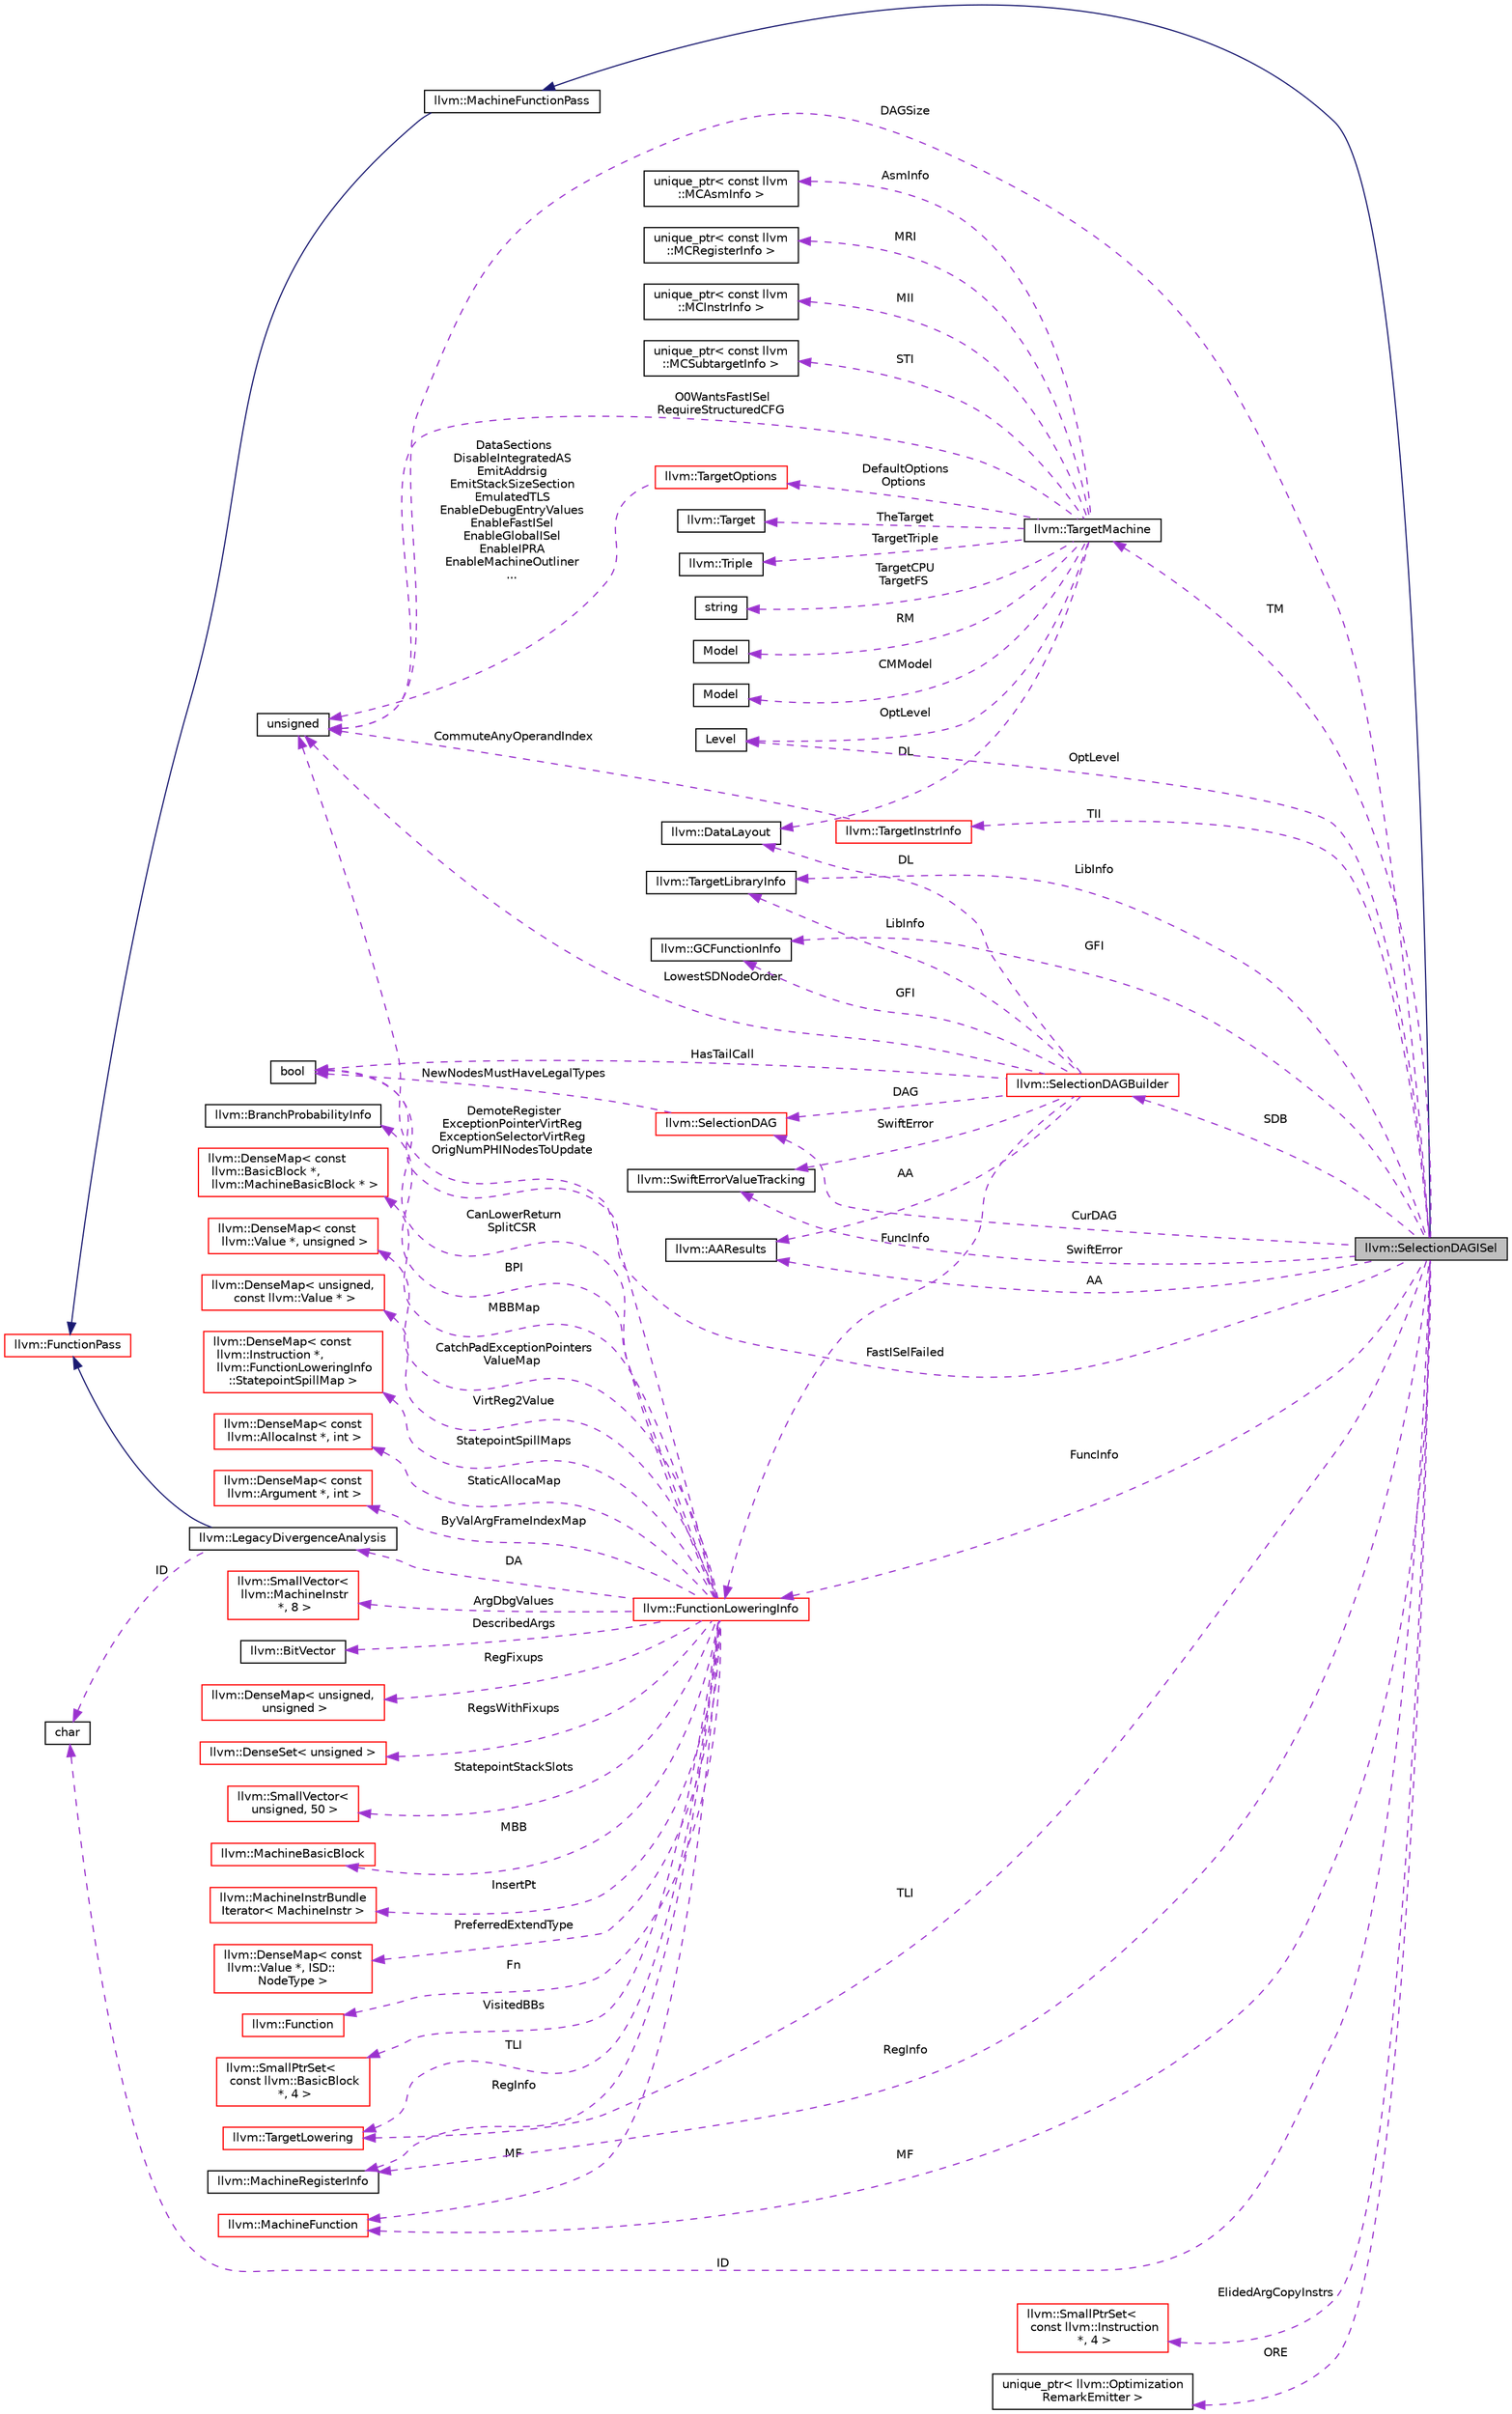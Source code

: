 digraph "llvm::SelectionDAGISel"
{
 // LATEX_PDF_SIZE
  bgcolor="transparent";
  edge [fontname="Helvetica",fontsize="10",labelfontname="Helvetica",labelfontsize="10"];
  node [fontname="Helvetica",fontsize="10",shape="box"];
  rankdir="LR";
  Node1 [label="llvm::SelectionDAGISel",height=0.2,width=0.4,color="black", fillcolor="grey75", style="filled", fontcolor="black",tooltip="SelectionDAGISel - This is the common base class used for SelectionDAG-based pattern-matching instruc..."];
  Node2 -> Node1 [dir="back",color="midnightblue",fontsize="10",style="solid",fontname="Helvetica"];
  Node2 [label="llvm::MachineFunctionPass",height=0.2,width=0.4,color="black",URL="$classllvm_1_1MachineFunctionPass.html",tooltip="MachineFunctionPass - This class adapts the FunctionPass interface to allow convenient creation of pa..."];
  Node3 -> Node2 [dir="back",color="midnightblue",fontsize="10",style="solid",fontname="Helvetica"];
  Node3 [label="llvm::FunctionPass",height=0.2,width=0.4,color="red",URL="$classllvm_1_1FunctionPass.html",tooltip="FunctionPass class - This class is used to implement most global optimizations."];
  Node5 -> Node1 [dir="back",color="darkorchid3",fontsize="10",style="dashed",label=" TM" ,fontname="Helvetica"];
  Node5 [label="llvm::TargetMachine",height=0.2,width=0.4,color="black",URL="$classllvm_1_1TargetMachine.html",tooltip="Primary interface to the complete machine description for the target machine."];
  Node6 -> Node5 [dir="back",color="darkorchid3",fontsize="10",style="dashed",label=" TheTarget" ,fontname="Helvetica"];
  Node6 [label="llvm::Target",height=0.2,width=0.4,color="black",URL="$classllvm_1_1Target.html",tooltip="Target - Wrapper for Target specific information."];
  Node7 -> Node5 [dir="back",color="darkorchid3",fontsize="10",style="dashed",label=" DL" ,fontname="Helvetica"];
  Node7 [label="llvm::DataLayout",height=0.2,width=0.4,color="black",URL="$classllvm_1_1DataLayout.html",tooltip="A parsed version of the target data layout string in and methods for querying it."];
  Node8 -> Node5 [dir="back",color="darkorchid3",fontsize="10",style="dashed",label=" TargetTriple" ,fontname="Helvetica"];
  Node8 [label="llvm::Triple",height=0.2,width=0.4,color="black",URL="$classllvm_1_1Triple.html",tooltip="Triple - Helper class for working with autoconf configuration names."];
  Node9 -> Node5 [dir="back",color="darkorchid3",fontsize="10",style="dashed",label=" TargetCPU\nTargetFS" ,fontname="Helvetica"];
  Node9 [label="string",height=0.2,width=0.4,color="black",tooltip=" "];
  Node10 -> Node5 [dir="back",color="darkorchid3",fontsize="10",style="dashed",label=" RM" ,fontname="Helvetica"];
  Node10 [label="Model",height=0.2,width=0.4,color="black",tooltip=" "];
  Node11 -> Node5 [dir="back",color="darkorchid3",fontsize="10",style="dashed",label=" CMModel" ,fontname="Helvetica"];
  Node11 [label="Model",height=0.2,width=0.4,color="black",tooltip=" "];
  Node12 -> Node5 [dir="back",color="darkorchid3",fontsize="10",style="dashed",label=" OptLevel" ,fontname="Helvetica"];
  Node12 [label="Level",height=0.2,width=0.4,color="black",tooltip=" "];
  Node13 -> Node5 [dir="back",color="darkorchid3",fontsize="10",style="dashed",label=" AsmInfo" ,fontname="Helvetica"];
  Node13 [label="unique_ptr\< const llvm\l::MCAsmInfo \>",height=0.2,width=0.4,color="black",tooltip=" "];
  Node14 -> Node5 [dir="back",color="darkorchid3",fontsize="10",style="dashed",label=" MRI" ,fontname="Helvetica"];
  Node14 [label="unique_ptr\< const llvm\l::MCRegisterInfo \>",height=0.2,width=0.4,color="black",tooltip=" "];
  Node15 -> Node5 [dir="back",color="darkorchid3",fontsize="10",style="dashed",label=" MII" ,fontname="Helvetica"];
  Node15 [label="unique_ptr\< const llvm\l::MCInstrInfo \>",height=0.2,width=0.4,color="black",tooltip=" "];
  Node16 -> Node5 [dir="back",color="darkorchid3",fontsize="10",style="dashed",label=" STI" ,fontname="Helvetica"];
  Node16 [label="unique_ptr\< const llvm\l::MCSubtargetInfo \>",height=0.2,width=0.4,color="black",tooltip=" "];
  Node17 -> Node5 [dir="back",color="darkorchid3",fontsize="10",style="dashed",label=" O0WantsFastISel\nRequireStructuredCFG" ,fontname="Helvetica"];
  Node17 [label="unsigned",height=0.2,width=0.4,color="black",URL="$classunsigned.html",tooltip=" "];
  Node18 -> Node5 [dir="back",color="darkorchid3",fontsize="10",style="dashed",label=" DefaultOptions\nOptions" ,fontname="Helvetica"];
  Node18 [label="llvm::TargetOptions",height=0.2,width=0.4,color="red",URL="$classllvm_1_1TargetOptions.html",tooltip=" "];
  Node17 -> Node18 [dir="back",color="darkorchid3",fontsize="10",style="dashed",label=" DataSections\nDisableIntegratedAS\nEmitAddrsig\nEmitStackSizeSection\nEmulatedTLS\nEnableDebugEntryValues\nEnableFastISel\nEnableGlobalISel\nEnableIPRA\nEnableMachineOutliner\n..." ,fontname="Helvetica"];
  Node32 -> Node1 [dir="back",color="darkorchid3",fontsize="10",style="dashed",label=" LibInfo" ,fontname="Helvetica"];
  Node32 [label="llvm::TargetLibraryInfo",height=0.2,width=0.4,color="black",URL="$classllvm_1_1TargetLibraryInfo.html",tooltip="Provides information about what library functions are available for the current target."];
  Node33 -> Node1 [dir="back",color="darkorchid3",fontsize="10",style="dashed",label=" FuncInfo" ,fontname="Helvetica"];
  Node33 [label="llvm::FunctionLoweringInfo",height=0.2,width=0.4,color="red",URL="$classllvm_1_1FunctionLoweringInfo.html",tooltip="FunctionLoweringInfo - This contains information that is global to a function that is used when lower..."];
  Node34 -> Node33 [dir="back",color="darkorchid3",fontsize="10",style="dashed",label=" Fn" ,fontname="Helvetica"];
  Node34 [label="llvm::Function",height=0.2,width=0.4,color="red",URL="$classllvm_1_1Function.html",tooltip=" "];
  Node50 -> Node33 [dir="back",color="darkorchid3",fontsize="10",style="dashed",label=" MF" ,fontname="Helvetica"];
  Node50 [label="llvm::MachineFunction",height=0.2,width=0.4,color="red",URL="$classllvm_1_1MachineFunction.html",tooltip=" "];
  Node66 -> Node33 [dir="back",color="darkorchid3",fontsize="10",style="dashed",label=" TLI" ,fontname="Helvetica"];
  Node66 [label="llvm::TargetLowering",height=0.2,width=0.4,color="red",URL="$classllvm_1_1TargetLowering.html",tooltip="This class defines information used to lower LLVM code to legal SelectionDAG operators that the targe..."];
  Node69 -> Node33 [dir="back",color="darkorchid3",fontsize="10",style="dashed",label=" RegInfo" ,fontname="Helvetica"];
  Node69 [label="llvm::MachineRegisterInfo",height=0.2,width=0.4,color="black",URL="$classllvm_1_1MachineRegisterInfo.html",tooltip="MachineRegisterInfo - Keep track of information for virtual and physical registers,..."];
  Node70 -> Node33 [dir="back",color="darkorchid3",fontsize="10",style="dashed",label=" BPI" ,fontname="Helvetica"];
  Node70 [label="llvm::BranchProbabilityInfo",height=0.2,width=0.4,color="black",URL="$classllvm_1_1BranchProbabilityInfo.html",tooltip="Analysis providing branch probability information."];
  Node71 -> Node33 [dir="back",color="darkorchid3",fontsize="10",style="dashed",label=" DA" ,fontname="Helvetica"];
  Node71 [label="llvm::LegacyDivergenceAnalysis",height=0.2,width=0.4,color="black",URL="$classllvm_1_1LegacyDivergenceAnalysis.html",tooltip=" "];
  Node3 -> Node71 [dir="back",color="midnightblue",fontsize="10",style="solid",fontname="Helvetica"];
  Node60 -> Node71 [dir="back",color="darkorchid3",fontsize="10",style="dashed",label=" ID" ,fontname="Helvetica"];
  Node60 [label="char",height=0.2,width=0.4,color="black",URL="$classchar.html",tooltip=" "];
  Node29 -> Node33 [dir="back",color="darkorchid3",fontsize="10",style="dashed",label=" CanLowerReturn\nSplitCSR" ,fontname="Helvetica"];
  Node29 [label="bool",height=0.2,width=0.4,color="black",URL="$classbool.html",tooltip=" "];
  Node17 -> Node33 [dir="back",color="darkorchid3",fontsize="10",style="dashed",label=" DemoteRegister\nExceptionPointerVirtReg\nExceptionSelectorVirtReg\nOrigNumPHINodesToUpdate" ,fontname="Helvetica"];
  Node72 -> Node33 [dir="back",color="darkorchid3",fontsize="10",style="dashed",label=" MBBMap" ,fontname="Helvetica"];
  Node72 [label="llvm::DenseMap\< const\l llvm::BasicBlock *,\l llvm::MachineBasicBlock * \>",height=0.2,width=0.4,color="red",URL="$classllvm_1_1DenseMap.html",tooltip=" "];
  Node77 -> Node33 [dir="back",color="darkorchid3",fontsize="10",style="dashed",label=" CatchPadExceptionPointers\nValueMap" ,fontname="Helvetica"];
  Node77 [label="llvm::DenseMap\< const\l llvm::Value *, unsigned \>",height=0.2,width=0.4,color="red",URL="$classllvm_1_1DenseMap.html",tooltip=" "];
  Node79 -> Node33 [dir="back",color="darkorchid3",fontsize="10",style="dashed",label=" VirtReg2Value" ,fontname="Helvetica"];
  Node79 [label="llvm::DenseMap\< unsigned,\l const llvm::Value * \>",height=0.2,width=0.4,color="red",URL="$classllvm_1_1DenseMap.html",tooltip=" "];
  Node81 -> Node33 [dir="back",color="darkorchid3",fontsize="10",style="dashed",label=" StatepointSpillMaps" ,fontname="Helvetica"];
  Node81 [label="llvm::DenseMap\< const\l llvm::Instruction *,\l llvm::FunctionLoweringInfo\l::StatepointSpillMap \>",height=0.2,width=0.4,color="red",URL="$classllvm_1_1DenseMap.html",tooltip=" "];
  Node83 -> Node33 [dir="back",color="darkorchid3",fontsize="10",style="dashed",label=" StaticAllocaMap" ,fontname="Helvetica"];
  Node83 [label="llvm::DenseMap\< const\l llvm::AllocaInst *, int \>",height=0.2,width=0.4,color="red",URL="$classllvm_1_1DenseMap.html",tooltip=" "];
  Node85 -> Node33 [dir="back",color="darkorchid3",fontsize="10",style="dashed",label=" ByValArgFrameIndexMap" ,fontname="Helvetica"];
  Node85 [label="llvm::DenseMap\< const\l llvm::Argument *, int \>",height=0.2,width=0.4,color="red",URL="$classllvm_1_1DenseMap.html",tooltip=" "];
  Node87 -> Node33 [dir="back",color="darkorchid3",fontsize="10",style="dashed",label=" ArgDbgValues" ,fontname="Helvetica"];
  Node87 [label="llvm::SmallVector\<\l llvm::MachineInstr\l *, 8 \>",height=0.2,width=0.4,color="red",URL="$classllvm_1_1SmallVector.html",tooltip=" "];
  Node90 -> Node33 [dir="back",color="darkorchid3",fontsize="10",style="dashed",label=" DescribedArgs" ,fontname="Helvetica"];
  Node90 [label="llvm::BitVector",height=0.2,width=0.4,color="black",URL="$classllvm_1_1BitVector.html",tooltip=" "];
  Node91 -> Node33 [dir="back",color="darkorchid3",fontsize="10",style="dashed",label=" RegFixups" ,fontname="Helvetica"];
  Node91 [label="llvm::DenseMap\< unsigned,\l unsigned \>",height=0.2,width=0.4,color="red",URL="$classllvm_1_1DenseMap.html",tooltip=" "];
  Node93 -> Node33 [dir="back",color="darkorchid3",fontsize="10",style="dashed",label=" RegsWithFixups" ,fontname="Helvetica"];
  Node93 [label="llvm::DenseSet\< unsigned \>",height=0.2,width=0.4,color="red",URL="$classllvm_1_1DenseSet.html",tooltip=" "];
  Node97 -> Node33 [dir="back",color="darkorchid3",fontsize="10",style="dashed",label=" StatepointStackSlots" ,fontname="Helvetica"];
  Node97 [label="llvm::SmallVector\<\l unsigned, 50 \>",height=0.2,width=0.4,color="red",URL="$classllvm_1_1SmallVector.html",tooltip=" "];
  Node100 -> Node33 [dir="back",color="darkorchid3",fontsize="10",style="dashed",label=" MBB" ,fontname="Helvetica"];
  Node100 [label="llvm::MachineBasicBlock",height=0.2,width=0.4,color="red",URL="$classllvm_1_1MachineBasicBlock.html",tooltip=" "];
  Node106 -> Node33 [dir="back",color="darkorchid3",fontsize="10",style="dashed",label=" InsertPt" ,fontname="Helvetica"];
  Node106 [label="llvm::MachineInstrBundle\lIterator\< MachineInstr \>",height=0.2,width=0.4,color="red",URL="$classllvm_1_1MachineInstrBundleIterator.html",tooltip=" "];
  Node109 -> Node33 [dir="back",color="darkorchid3",fontsize="10",style="dashed",label=" PreferredExtendType" ,fontname="Helvetica"];
  Node109 [label="llvm::DenseMap\< const\l llvm::Value *, ISD::\lNodeType \>",height=0.2,width=0.4,color="red",URL="$classllvm_1_1DenseMap.html",tooltip=" "];
  Node111 -> Node33 [dir="back",color="darkorchid3",fontsize="10",style="dashed",label=" VisitedBBs" ,fontname="Helvetica"];
  Node111 [label="llvm::SmallPtrSet\<\l const llvm::BasicBlock\l *, 4 \>",height=0.2,width=0.4,color="red",URL="$classllvm_1_1SmallPtrSet.html",tooltip=" "];
  Node118 -> Node1 [dir="back",color="darkorchid3",fontsize="10",style="dashed",label=" SwiftError" ,fontname="Helvetica"];
  Node118 [label="llvm::SwiftErrorValueTracking",height=0.2,width=0.4,color="black",URL="$classllvm_1_1SwiftErrorValueTracking.html",tooltip=" "];
  Node50 -> Node1 [dir="back",color="darkorchid3",fontsize="10",style="dashed",label=" MF" ,fontname="Helvetica"];
  Node69 -> Node1 [dir="back",color="darkorchid3",fontsize="10",style="dashed",label=" RegInfo" ,fontname="Helvetica"];
  Node119 -> Node1 [dir="back",color="darkorchid3",fontsize="10",style="dashed",label=" CurDAG" ,fontname="Helvetica"];
  Node119 [label="llvm::SelectionDAG",height=0.2,width=0.4,color="red",URL="$classllvm_1_1SelectionDAG.html",tooltip="This is used to represent a portion of an LLVM function in a low-level Data Dependence DAG representa..."];
  Node29 -> Node119 [dir="back",color="darkorchid3",fontsize="10",style="dashed",label=" NewNodesMustHaveLegalTypes" ,fontname="Helvetica"];
  Node121 -> Node1 [dir="back",color="darkorchid3",fontsize="10",style="dashed",label=" SDB" ,fontname="Helvetica"];
  Node121 [label="llvm::SelectionDAGBuilder",height=0.2,width=0.4,color="red",URL="$classllvm_1_1SelectionDAGBuilder.html",tooltip="SelectionDAGBuilder - This is the common target-independent lowering implementation that is parameter..."];
  Node17 -> Node121 [dir="back",color="darkorchid3",fontsize="10",style="dashed",label=" LowestSDNodeOrder" ,fontname="Helvetica"];
  Node119 -> Node121 [dir="back",color="darkorchid3",fontsize="10",style="dashed",label=" DAG" ,fontname="Helvetica"];
  Node7 -> Node121 [dir="back",color="darkorchid3",fontsize="10",style="dashed",label=" DL" ,fontname="Helvetica"];
  Node126 -> Node121 [dir="back",color="darkorchid3",fontsize="10",style="dashed",label=" AA" ,fontname="Helvetica"];
  Node126 [label="llvm::AAResults",height=0.2,width=0.4,color="black",URL="$classllvm_1_1AAResults.html",tooltip=" "];
  Node32 -> Node121 [dir="back",color="darkorchid3",fontsize="10",style="dashed",label=" LibInfo" ,fontname="Helvetica"];
  Node33 -> Node121 [dir="back",color="darkorchid3",fontsize="10",style="dashed",label=" FuncInfo" ,fontname="Helvetica"];
  Node118 -> Node121 [dir="back",color="darkorchid3",fontsize="10",style="dashed",label=" SwiftError" ,fontname="Helvetica"];
  Node131 -> Node121 [dir="back",color="darkorchid3",fontsize="10",style="dashed",label=" GFI" ,fontname="Helvetica"];
  Node131 [label="llvm::GCFunctionInfo",height=0.2,width=0.4,color="black",URL="$classllvm_1_1GCFunctionInfo.html",tooltip="Garbage collection metadata for a single function."];
  Node29 -> Node121 [dir="back",color="darkorchid3",fontsize="10",style="dashed",label=" HasTailCall" ,fontname="Helvetica"];
  Node126 -> Node1 [dir="back",color="darkorchid3",fontsize="10",style="dashed",label=" AA" ,fontname="Helvetica"];
  Node131 -> Node1 [dir="back",color="darkorchid3",fontsize="10",style="dashed",label=" GFI" ,fontname="Helvetica"];
  Node12 -> Node1 [dir="back",color="darkorchid3",fontsize="10",style="dashed",label=" OptLevel" ,fontname="Helvetica"];
  Node224 -> Node1 [dir="back",color="darkorchid3",fontsize="10",style="dashed",label=" TII" ,fontname="Helvetica"];
  Node224 [label="llvm::TargetInstrInfo",height=0.2,width=0.4,color="red",URL="$classllvm_1_1TargetInstrInfo.html",tooltip="TargetInstrInfo - Interface to description of machine instruction set."];
  Node17 -> Node224 [dir="back",color="darkorchid3",fontsize="10",style="dashed",label=" CommuteAnyOperandIndex" ,fontname="Helvetica"];
  Node66 -> Node1 [dir="back",color="darkorchid3",fontsize="10",style="dashed",label=" TLI" ,fontname="Helvetica"];
  Node29 -> Node1 [dir="back",color="darkorchid3",fontsize="10",style="dashed",label=" FastISelFailed" ,fontname="Helvetica"];
  Node226 -> Node1 [dir="back",color="darkorchid3",fontsize="10",style="dashed",label=" ElidedArgCopyInstrs" ,fontname="Helvetica"];
  Node226 [label="llvm::SmallPtrSet\<\l const llvm::Instruction\l *, 4 \>",height=0.2,width=0.4,color="red",URL="$classllvm_1_1SmallPtrSet.html",tooltip=" "];
  Node228 -> Node1 [dir="back",color="darkorchid3",fontsize="10",style="dashed",label=" ORE" ,fontname="Helvetica"];
  Node228 [label="unique_ptr\< llvm::Optimization\lRemarkEmitter \>",height=0.2,width=0.4,color="black",tooltip=" "];
  Node60 -> Node1 [dir="back",color="darkorchid3",fontsize="10",style="dashed",label=" ID" ,fontname="Helvetica"];
  Node17 -> Node1 [dir="back",color="darkorchid3",fontsize="10",style="dashed",label=" DAGSize" ,fontname="Helvetica"];
}
